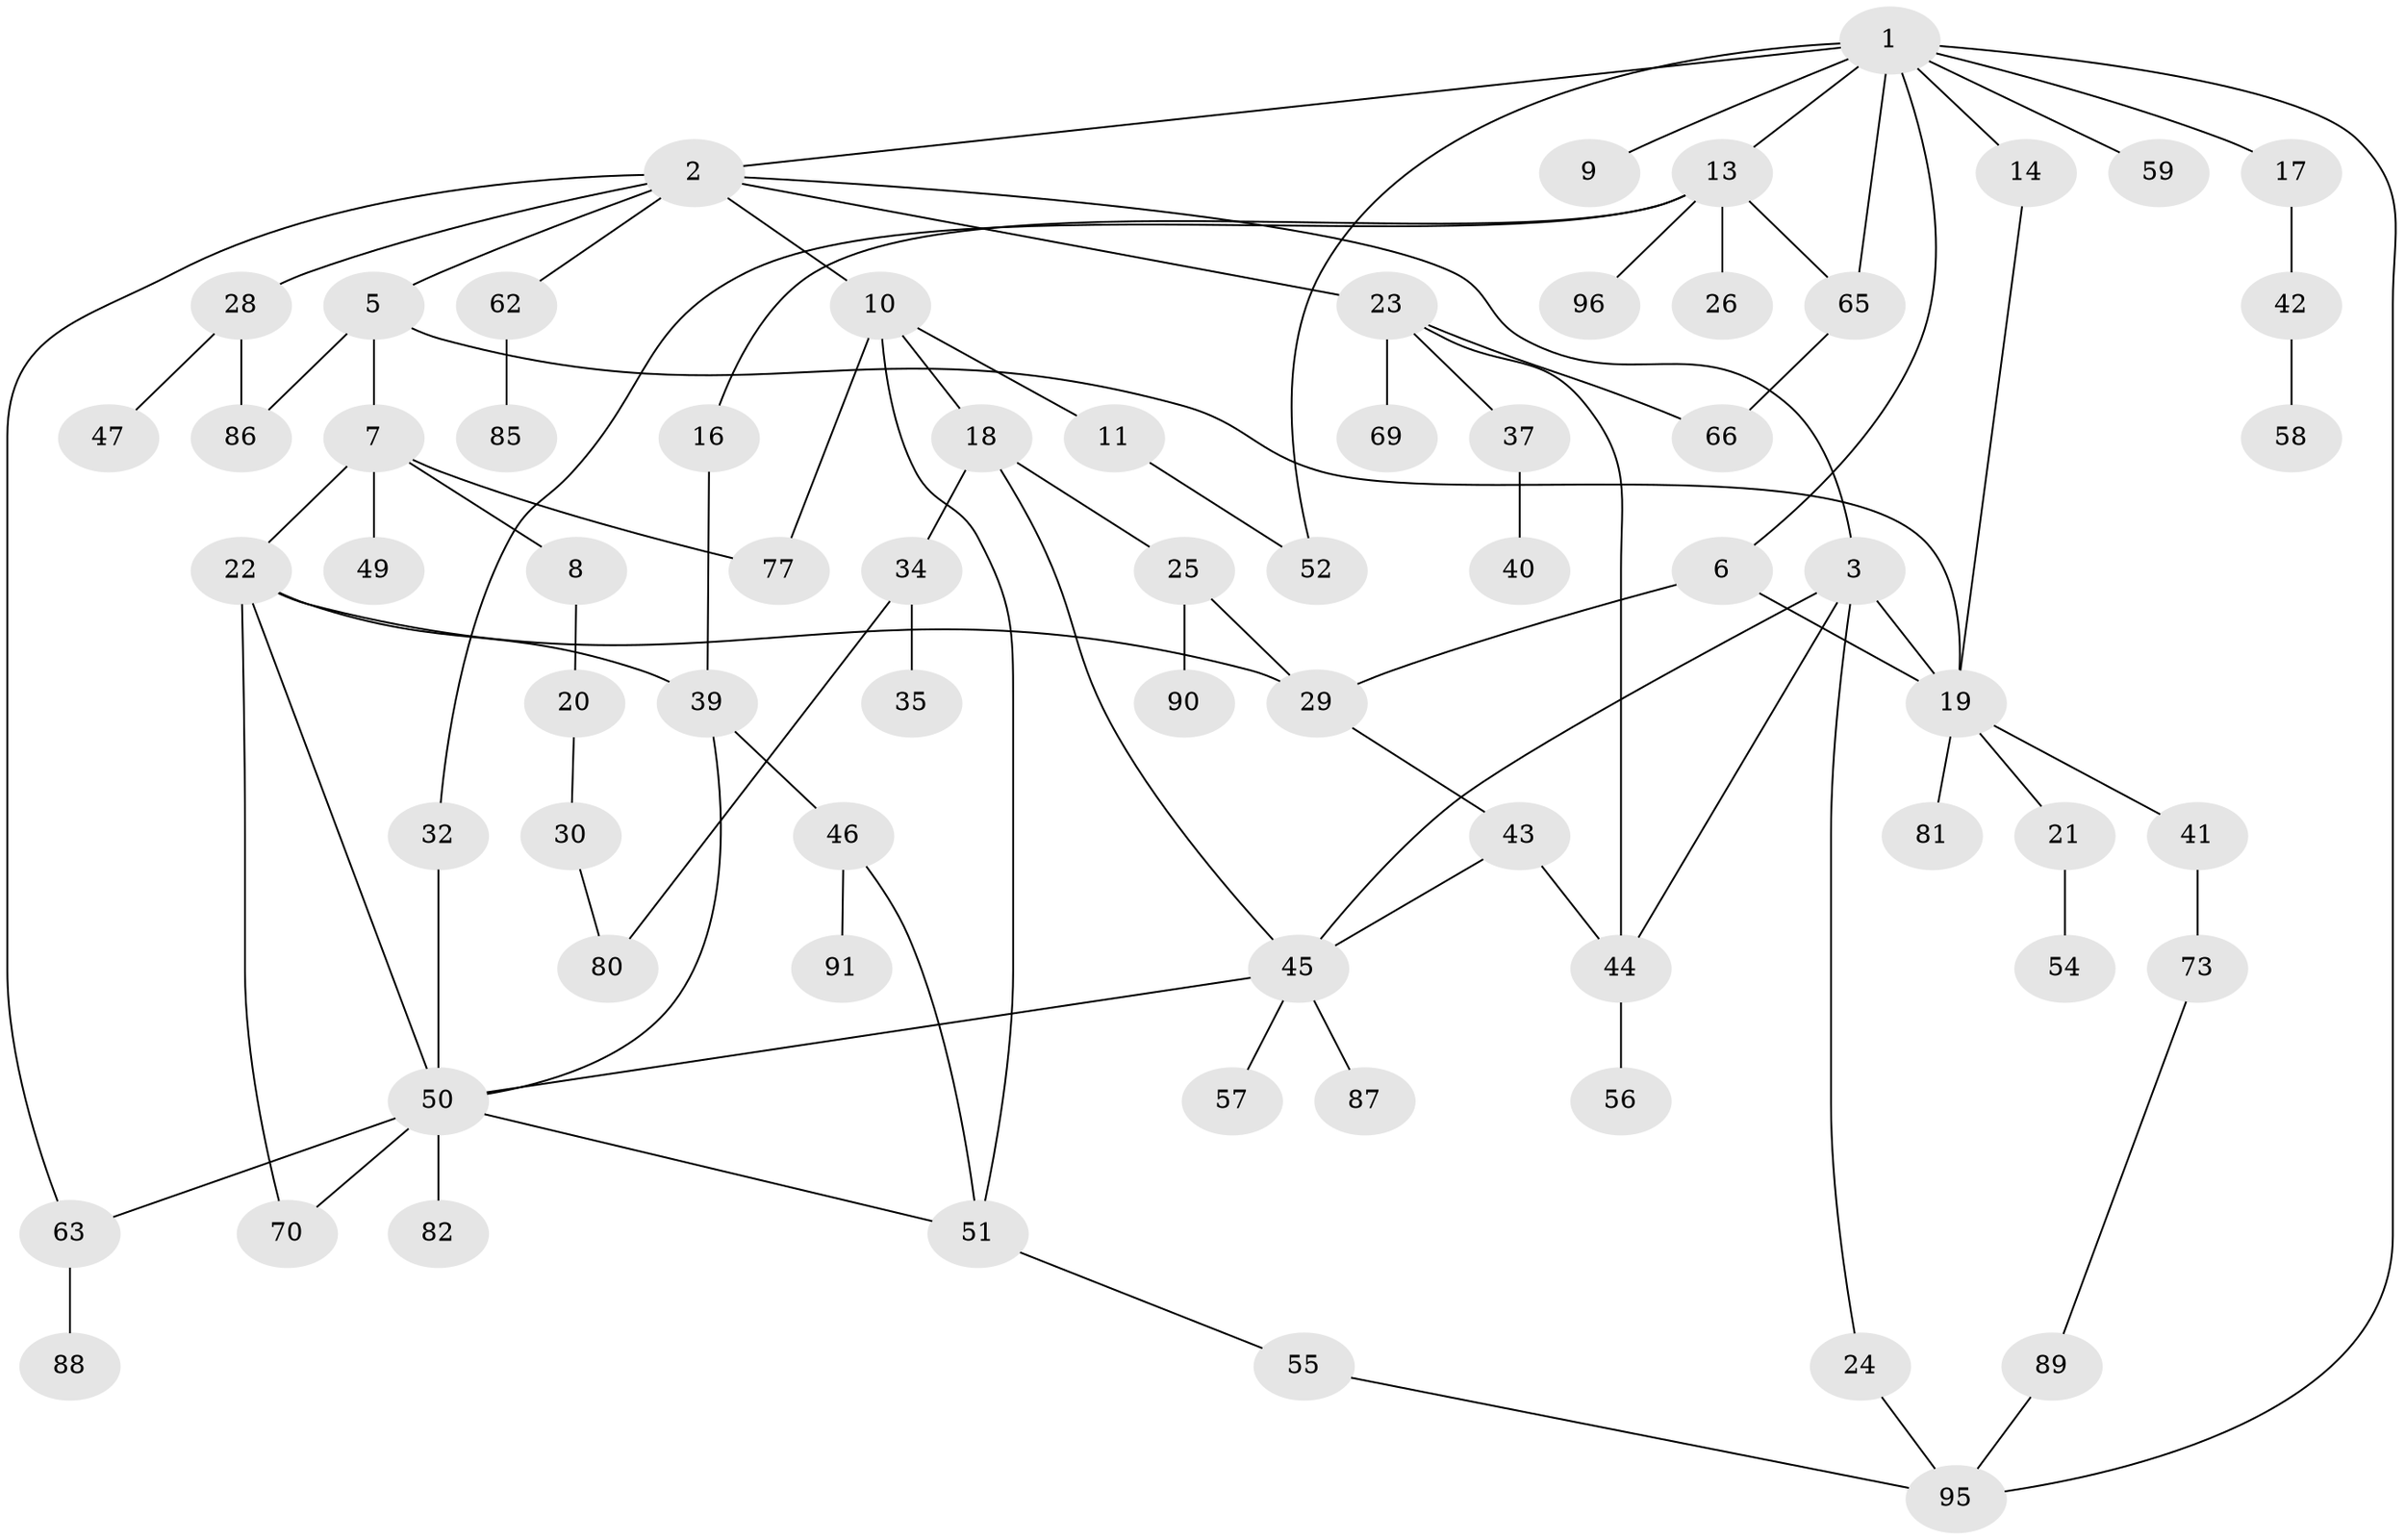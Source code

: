 // original degree distribution, {7: 0.01, 8: 0.01, 5: 0.08, 4: 0.09, 3: 0.21, 1: 0.28, 2: 0.31, 6: 0.01}
// Generated by graph-tools (version 1.1) at 2025/11/02/21/25 10:11:06]
// undirected, 69 vertices, 94 edges
graph export_dot {
graph [start="1"]
  node [color=gray90,style=filled];
  1 [super="+4"];
  2 [super="+12"];
  3 [super="+97"];
  5;
  6 [super="+36"];
  7;
  8 [super="+75"];
  9;
  10 [super="+60"];
  11;
  13 [super="+31"];
  14 [super="+15"];
  16;
  17;
  18 [super="+33"];
  19 [super="+27"];
  20 [super="+38"];
  21 [super="+48"];
  22 [super="+84"];
  23 [super="+68"];
  24 [super="+83"];
  25;
  26;
  28;
  29 [super="+99"];
  30 [super="+92"];
  32 [super="+72"];
  34;
  35;
  37;
  39;
  40;
  41 [super="+94"];
  42 [super="+61"];
  43;
  44 [super="+71"];
  45 [super="+67"];
  46 [super="+64"];
  47;
  49 [super="+76"];
  50 [super="+53"];
  51;
  52;
  54 [super="+98"];
  55;
  56;
  57;
  58;
  59;
  62 [super="+74"];
  63;
  65;
  66;
  69;
  70;
  73 [super="+78"];
  77 [super="+79"];
  80;
  81;
  82;
  85;
  86 [super="+93"];
  87;
  88;
  89;
  90;
  91;
  95 [super="+100"];
  96;
  1 -- 2;
  1 -- 9;
  1 -- 13;
  1 -- 17;
  1 -- 59;
  1 -- 95;
  1 -- 65;
  1 -- 52;
  1 -- 6;
  1 -- 14;
  2 -- 3;
  2 -- 5;
  2 -- 10;
  2 -- 23;
  2 -- 28;
  2 -- 62;
  2 -- 63;
  3 -- 24;
  3 -- 44;
  3 -- 45;
  3 -- 19;
  5 -- 7;
  5 -- 86;
  5 -- 19;
  6 -- 29;
  6 -- 19;
  7 -- 8;
  7 -- 22;
  7 -- 49;
  7 -- 77;
  8 -- 20;
  10 -- 11;
  10 -- 18;
  10 -- 51;
  10 -- 77;
  11 -- 52;
  13 -- 16;
  13 -- 26;
  13 -- 96;
  13 -- 32;
  13 -- 65;
  14 -- 19;
  16 -- 39;
  17 -- 42;
  18 -- 25;
  18 -- 34;
  18 -- 45;
  19 -- 21;
  19 -- 41;
  19 -- 81;
  20 -- 30;
  21 -- 54;
  22 -- 39;
  22 -- 70;
  22 -- 50;
  22 -- 29;
  23 -- 37;
  23 -- 66;
  23 -- 69;
  23 -- 44;
  24 -- 95;
  25 -- 29;
  25 -- 90;
  28 -- 47;
  28 -- 86;
  29 -- 43;
  30 -- 80;
  32 -- 50;
  34 -- 35;
  34 -- 80;
  37 -- 40;
  39 -- 46;
  39 -- 50;
  41 -- 73;
  42 -- 58;
  43 -- 45;
  43 -- 44;
  44 -- 56;
  45 -- 57;
  45 -- 50;
  45 -- 87;
  46 -- 51;
  46 -- 91;
  50 -- 70;
  50 -- 63;
  50 -- 51;
  50 -- 82;
  51 -- 55;
  55 -- 95;
  62 -- 85;
  63 -- 88;
  65 -- 66;
  73 -- 89;
  89 -- 95;
}
